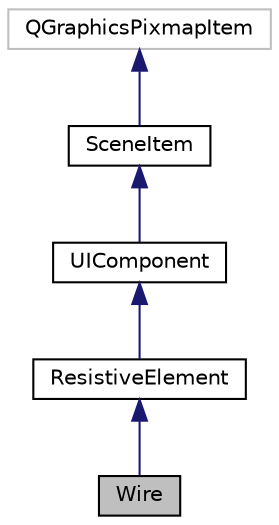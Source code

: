 digraph "Wire"
{
 // LATEX_PDF_SIZE
  edge [fontname="Helvetica",fontsize="10",labelfontname="Helvetica",labelfontsize="10"];
  node [fontname="Helvetica",fontsize="10",shape=record];
  Node1 [label="Wire",height=0.2,width=0.4,color="black", fillcolor="grey75", style="filled", fontcolor="black",tooltip="Wire component with configurable length, area and material."];
  Node2 -> Node1 [dir="back",color="midnightblue",fontsize="10",style="solid",fontname="Helvetica"];
  Node2 [label="ResistiveElement",height=0.2,width=0.4,color="black", fillcolor="white", style="filled",URL="$classResistiveElement.html",tooltip="Parent class of anything with a resistance (Resistor, Switch, Wire)."];
  Node3 -> Node2 [dir="back",color="midnightblue",fontsize="10",style="solid",fontname="Helvetica"];
  Node3 [label="UIComponent",height=0.2,width=0.4,color="black", fillcolor="white", style="filled",URL="$classUIComponent.html",tooltip="SceneItem derivative that has information about generic component info such as nodes and arrow connec..."];
  Node4 -> Node3 [dir="back",color="midnightblue",fontsize="10",style="solid",fontname="Helvetica"];
  Node4 [label="SceneItem",height=0.2,width=0.4,color="black", fillcolor="white", style="filled",URL="$classSceneItem.html",tooltip="An image on the Scene."];
  Node5 -> Node4 [dir="back",color="midnightblue",fontsize="10",style="solid",fontname="Helvetica"];
  Node5 [label="QGraphicsPixmapItem",height=0.2,width=0.4,color="grey75", fillcolor="white", style="filled",tooltip=" "];
}
